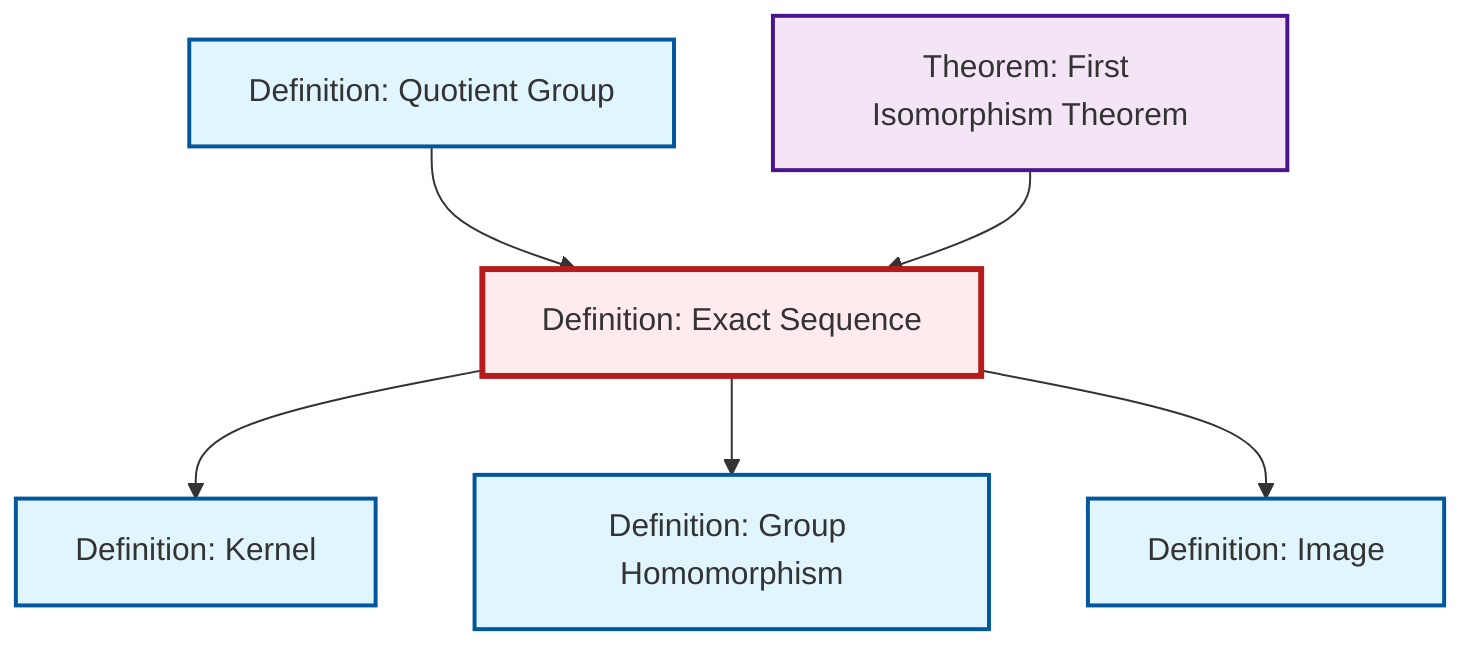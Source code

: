 graph TD
    classDef definition fill:#e1f5fe,stroke:#01579b,stroke-width:2px
    classDef theorem fill:#f3e5f5,stroke:#4a148c,stroke-width:2px
    classDef axiom fill:#fff3e0,stroke:#e65100,stroke-width:2px
    classDef example fill:#e8f5e9,stroke:#1b5e20,stroke-width:2px
    classDef current fill:#ffebee,stroke:#b71c1c,stroke-width:3px
    def-exact-sequence["Definition: Exact Sequence"]:::definition
    thm-first-isomorphism["Theorem: First Isomorphism Theorem"]:::theorem
    def-homomorphism["Definition: Group Homomorphism"]:::definition
    def-quotient-group["Definition: Quotient Group"]:::definition
    def-kernel["Definition: Kernel"]:::definition
    def-image["Definition: Image"]:::definition
    def-quotient-group --> def-exact-sequence
    thm-first-isomorphism --> def-exact-sequence
    def-exact-sequence --> def-kernel
    def-exact-sequence --> def-homomorphism
    def-exact-sequence --> def-image
    class def-exact-sequence current